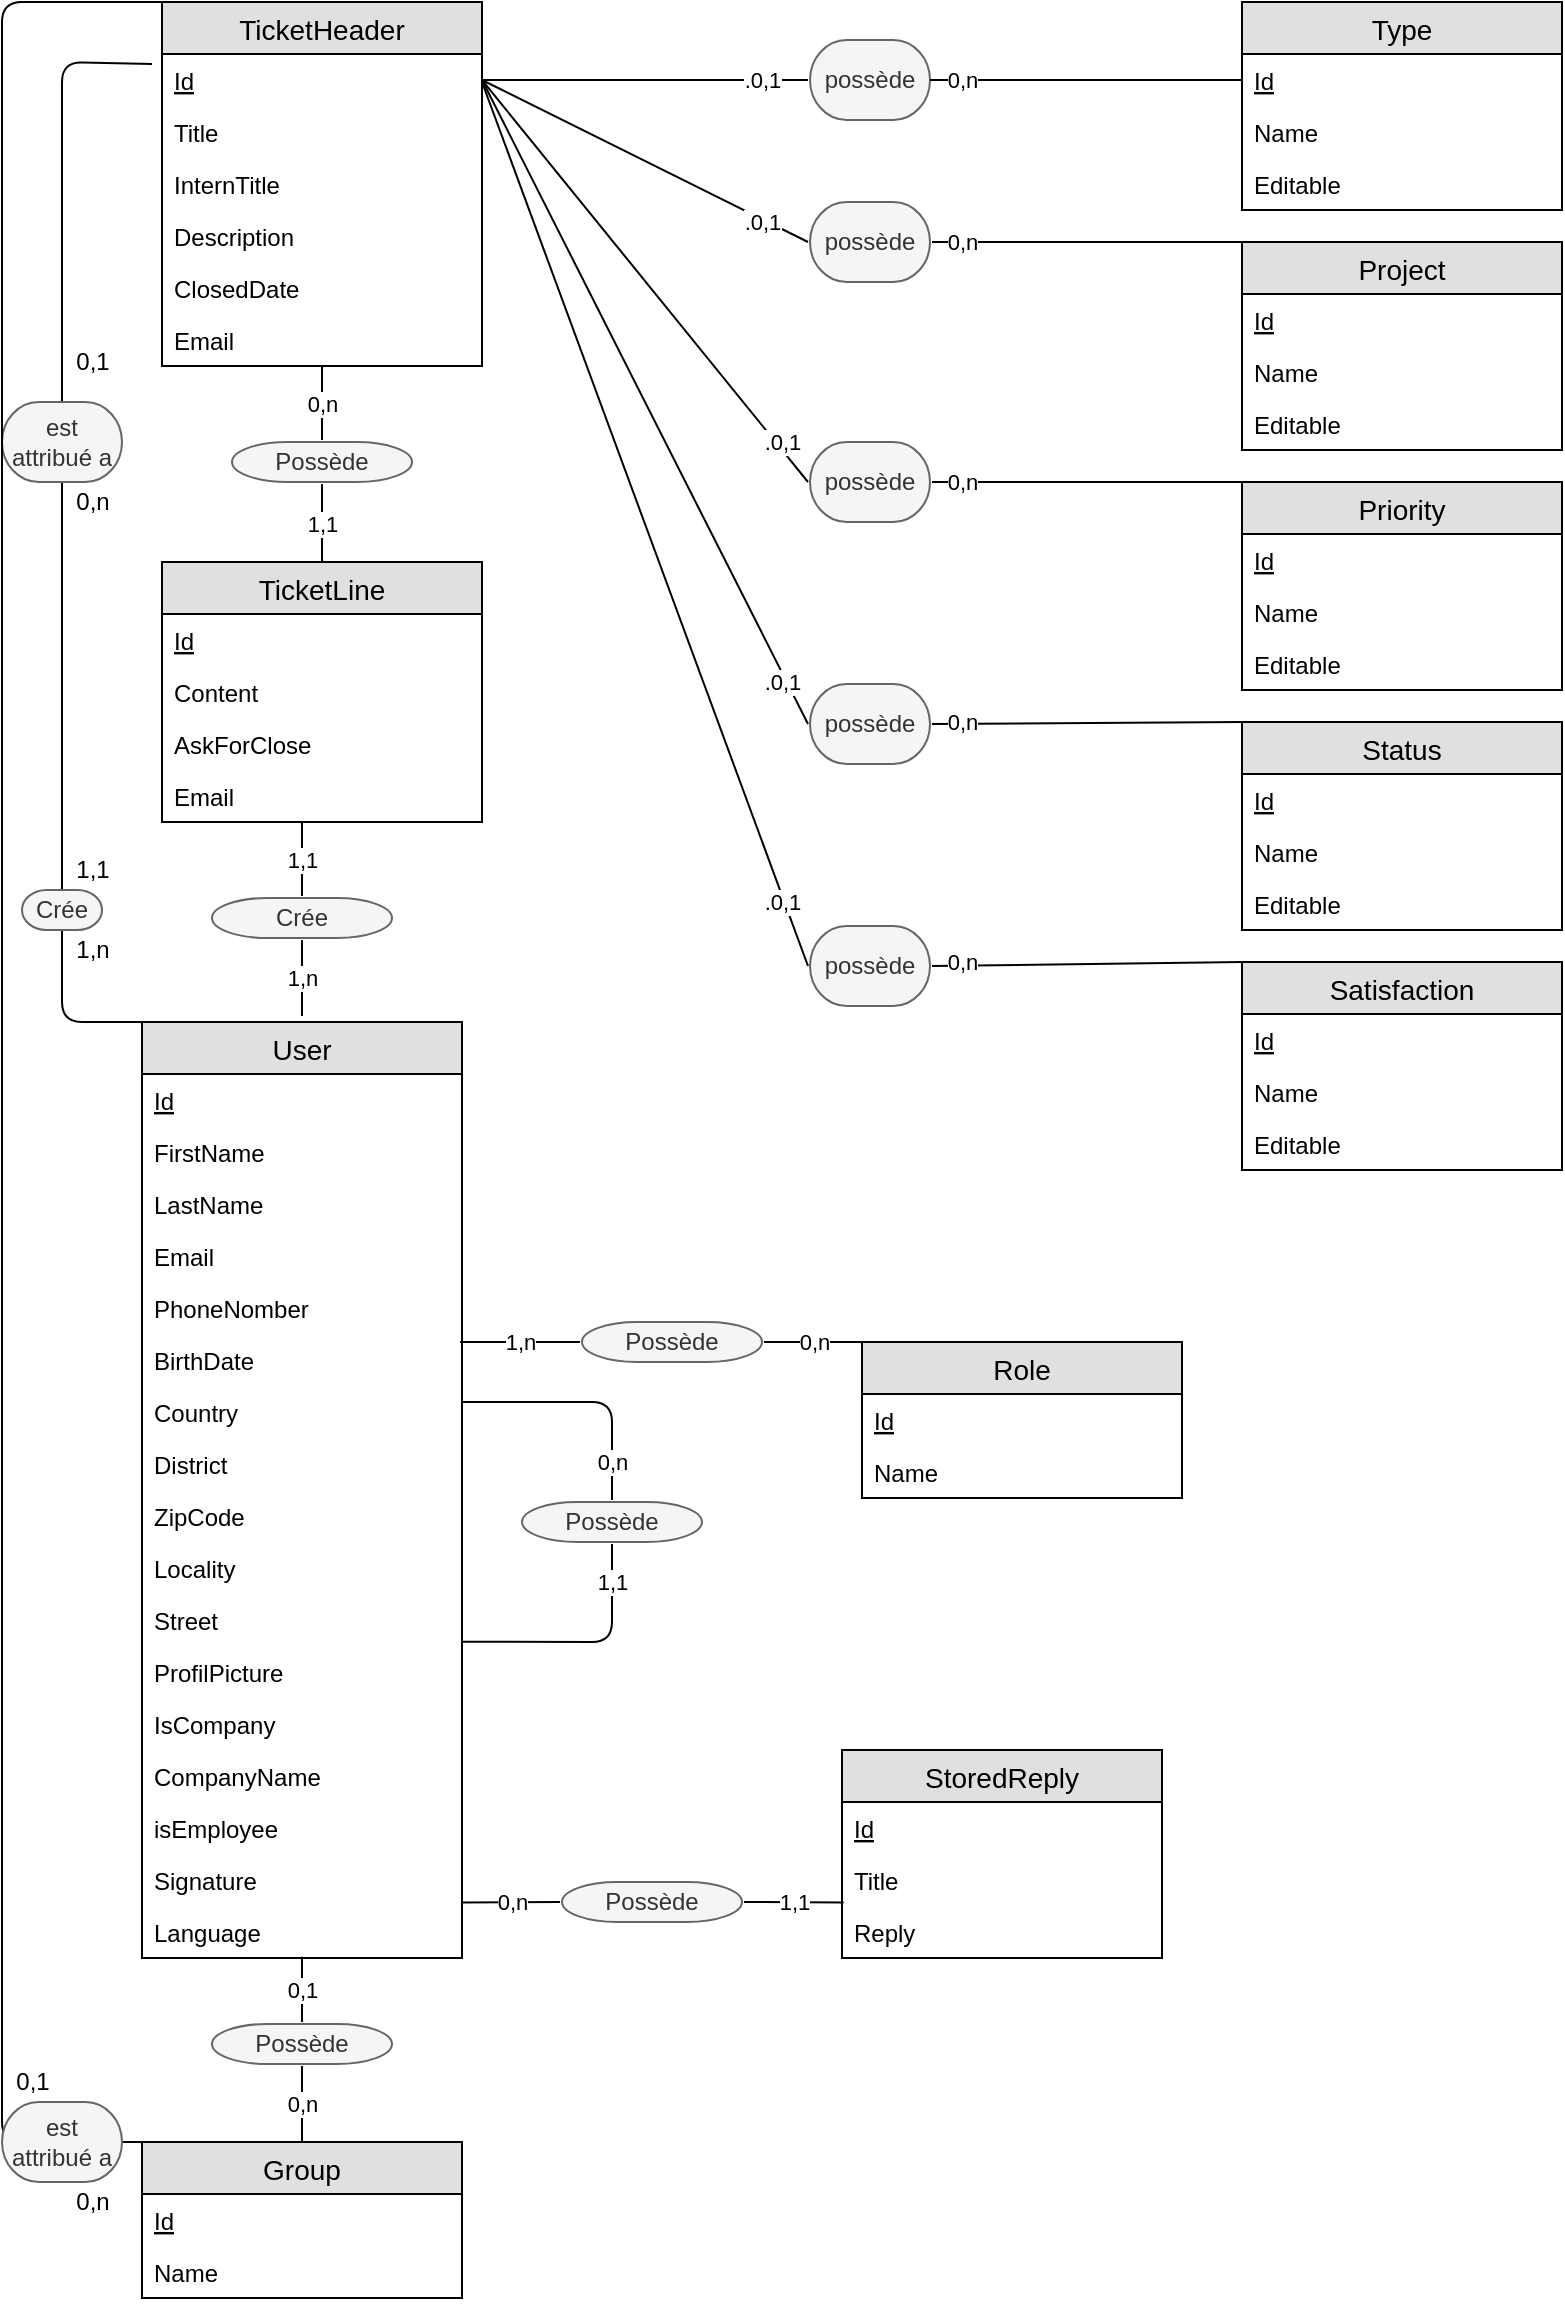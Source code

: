<mxfile version="12.8.1"><diagram id="8naeclaNu2q1nuFc6_Kx" name="Page-1"><mxGraphModel dx="1560" dy="1406" grid="1" gridSize="10" guides="1" tooltips="1" connect="1" arrows="1" fold="1" page="1" pageScale="1" pageWidth="827" pageHeight="1169" math="0" shadow="0"><root><mxCell id="0"/><mxCell id="1" parent="0"/><mxCell id="3Rf507GOH_H3I_IU7NwR-226" value="TicketHeader" style="swimlane;fontStyle=0;childLayout=stackLayout;horizontal=1;startSize=26;fillColor=#e0e0e0;horizontalStack=0;resizeParent=1;resizeParentMax=0;resizeLast=0;collapsible=1;marginBottom=0;swimlaneFillColor=#ffffff;align=center;fontSize=14;" vertex="1" parent="1"><mxGeometry x="120" y="10" width="160" height="182" as="geometry"/></mxCell><mxCell id="3Rf507GOH_H3I_IU7NwR-227" value="Id" style="text;strokeColor=none;fillColor=none;spacingLeft=4;spacingRight=4;overflow=hidden;rotatable=0;points=[[0,0.5],[1,0.5]];portConstraint=eastwest;fontSize=12;fontStyle=4" vertex="1" parent="3Rf507GOH_H3I_IU7NwR-226"><mxGeometry y="26" width="160" height="26" as="geometry"/></mxCell><mxCell id="3Rf507GOH_H3I_IU7NwR-228" value="Title" style="text;strokeColor=none;fillColor=none;spacingLeft=4;spacingRight=4;overflow=hidden;rotatable=0;points=[[0,0.5],[1,0.5]];portConstraint=eastwest;fontSize=12;" vertex="1" parent="3Rf507GOH_H3I_IU7NwR-226"><mxGeometry y="52" width="160" height="26" as="geometry"/></mxCell><mxCell id="3Rf507GOH_H3I_IU7NwR-229" value="InternTitle" style="text;strokeColor=none;fillColor=none;spacingLeft=4;spacingRight=4;overflow=hidden;rotatable=0;points=[[0,0.5],[1,0.5]];portConstraint=eastwest;fontSize=12;" vertex="1" parent="3Rf507GOH_H3I_IU7NwR-226"><mxGeometry y="78" width="160" height="26" as="geometry"/></mxCell><mxCell id="3Rf507GOH_H3I_IU7NwR-230" value="Description" style="text;strokeColor=none;fillColor=none;spacingLeft=4;spacingRight=4;overflow=hidden;rotatable=0;points=[[0,0.5],[1,0.5]];portConstraint=eastwest;fontSize=12;" vertex="1" parent="3Rf507GOH_H3I_IU7NwR-226"><mxGeometry y="104" width="160" height="26" as="geometry"/></mxCell><mxCell id="3Rf507GOH_H3I_IU7NwR-231" value="ClosedDate" style="text;strokeColor=none;fillColor=none;spacingLeft=4;spacingRight=4;overflow=hidden;rotatable=0;points=[[0,0.5],[1,0.5]];portConstraint=eastwest;fontSize=12;" vertex="1" parent="3Rf507GOH_H3I_IU7NwR-226"><mxGeometry y="130" width="160" height="26" as="geometry"/></mxCell><mxCell id="3Rf507GOH_H3I_IU7NwR-232" value="Email" style="text;strokeColor=none;fillColor=none;spacingLeft=4;spacingRight=4;overflow=hidden;rotatable=0;points=[[0,0.5],[1,0.5]];portConstraint=eastwest;fontSize=12;" vertex="1" parent="3Rf507GOH_H3I_IU7NwR-226"><mxGeometry y="156" width="160" height="26" as="geometry"/></mxCell><mxCell id="3Rf507GOH_H3I_IU7NwR-233" value="TicketLine" style="swimlane;fontStyle=0;childLayout=stackLayout;horizontal=1;startSize=26;fillColor=#e0e0e0;horizontalStack=0;resizeParent=1;resizeParentMax=0;resizeLast=0;collapsible=1;marginBottom=0;swimlaneFillColor=#ffffff;align=center;fontSize=14;" vertex="1" parent="1"><mxGeometry x="120" y="290" width="160" height="130" as="geometry"/></mxCell><mxCell id="3Rf507GOH_H3I_IU7NwR-234" value="Id" style="text;strokeColor=none;fillColor=none;spacingLeft=4;spacingRight=4;overflow=hidden;rotatable=0;points=[[0,0.5],[1,0.5]];portConstraint=eastwest;fontSize=12;fontStyle=4" vertex="1" parent="3Rf507GOH_H3I_IU7NwR-233"><mxGeometry y="26" width="160" height="26" as="geometry"/></mxCell><mxCell id="3Rf507GOH_H3I_IU7NwR-235" value="Content" style="text;strokeColor=none;fillColor=none;spacingLeft=4;spacingRight=4;overflow=hidden;rotatable=0;points=[[0,0.5],[1,0.5]];portConstraint=eastwest;fontSize=12;" vertex="1" parent="3Rf507GOH_H3I_IU7NwR-233"><mxGeometry y="52" width="160" height="26" as="geometry"/></mxCell><mxCell id="3Rf507GOH_H3I_IU7NwR-236" value="AskForClose" style="text;strokeColor=none;fillColor=none;spacingLeft=4;spacingRight=4;overflow=hidden;rotatable=0;points=[[0,0.5],[1,0.5]];portConstraint=eastwest;fontSize=12;" vertex="1" parent="3Rf507GOH_H3I_IU7NwR-233"><mxGeometry y="78" width="160" height="26" as="geometry"/></mxCell><mxCell id="3Rf507GOH_H3I_IU7NwR-237" value="Email" style="text;strokeColor=none;fillColor=none;spacingLeft=4;spacingRight=4;overflow=hidden;rotatable=0;points=[[0,0.5],[1,0.5]];portConstraint=eastwest;fontSize=12;" vertex="1" parent="3Rf507GOH_H3I_IU7NwR-233"><mxGeometry y="104" width="160" height="26" as="geometry"/></mxCell><mxCell id="3Rf507GOH_H3I_IU7NwR-238" value="Type" style="swimlane;fontStyle=0;childLayout=stackLayout;horizontal=1;startSize=26;fillColor=#e0e0e0;horizontalStack=0;resizeParent=1;resizeParentMax=0;resizeLast=0;collapsible=1;marginBottom=0;swimlaneFillColor=#ffffff;align=center;fontSize=14;" vertex="1" parent="1"><mxGeometry x="660" y="10" width="160" height="104" as="geometry"/></mxCell><mxCell id="3Rf507GOH_H3I_IU7NwR-239" value="Id" style="text;strokeColor=none;fillColor=none;spacingLeft=4;spacingRight=4;overflow=hidden;rotatable=0;points=[[0,0.5],[1,0.5]];portConstraint=eastwest;fontSize=12;fontStyle=4" vertex="1" parent="3Rf507GOH_H3I_IU7NwR-238"><mxGeometry y="26" width="160" height="26" as="geometry"/></mxCell><mxCell id="3Rf507GOH_H3I_IU7NwR-240" value="Name" style="text;strokeColor=none;fillColor=none;spacingLeft=4;spacingRight=4;overflow=hidden;rotatable=0;points=[[0,0.5],[1,0.5]];portConstraint=eastwest;fontSize=12;" vertex="1" parent="3Rf507GOH_H3I_IU7NwR-238"><mxGeometry y="52" width="160" height="26" as="geometry"/></mxCell><mxCell id="3Rf507GOH_H3I_IU7NwR-241" value="Editable" style="text;strokeColor=none;fillColor=none;spacingLeft=4;spacingRight=4;overflow=hidden;rotatable=0;points=[[0,0.5],[1,0.5]];portConstraint=eastwest;fontSize=12;" vertex="1" parent="3Rf507GOH_H3I_IU7NwR-238"><mxGeometry y="78" width="160" height="26" as="geometry"/></mxCell><mxCell id="3Rf507GOH_H3I_IU7NwR-242" value="Project" style="swimlane;fontStyle=0;childLayout=stackLayout;horizontal=1;startSize=26;fillColor=#e0e0e0;horizontalStack=0;resizeParent=1;resizeParentMax=0;resizeLast=0;collapsible=1;marginBottom=0;swimlaneFillColor=#ffffff;align=center;fontSize=14;" vertex="1" parent="1"><mxGeometry x="660" y="130" width="160" height="104" as="geometry"/></mxCell><mxCell id="3Rf507GOH_H3I_IU7NwR-243" value="Id" style="text;strokeColor=none;fillColor=none;spacingLeft=4;spacingRight=4;overflow=hidden;rotatable=0;points=[[0,0.5],[1,0.5]];portConstraint=eastwest;fontSize=12;fontStyle=4" vertex="1" parent="3Rf507GOH_H3I_IU7NwR-242"><mxGeometry y="26" width="160" height="26" as="geometry"/></mxCell><mxCell id="3Rf507GOH_H3I_IU7NwR-244" value="Name" style="text;strokeColor=none;fillColor=none;spacingLeft=4;spacingRight=4;overflow=hidden;rotatable=0;points=[[0,0.5],[1,0.5]];portConstraint=eastwest;fontSize=12;" vertex="1" parent="3Rf507GOH_H3I_IU7NwR-242"><mxGeometry y="52" width="160" height="26" as="geometry"/></mxCell><mxCell id="3Rf507GOH_H3I_IU7NwR-245" value="Editable" style="text;strokeColor=none;fillColor=none;spacingLeft=4;spacingRight=4;overflow=hidden;rotatable=0;points=[[0,0.5],[1,0.5]];portConstraint=eastwest;fontSize=12;" vertex="1" parent="3Rf507GOH_H3I_IU7NwR-242"><mxGeometry y="78" width="160" height="26" as="geometry"/></mxCell><mxCell id="3Rf507GOH_H3I_IU7NwR-246" value="Priority" style="swimlane;fontStyle=0;childLayout=stackLayout;horizontal=1;startSize=26;fillColor=#e0e0e0;horizontalStack=0;resizeParent=1;resizeParentMax=0;resizeLast=0;collapsible=1;marginBottom=0;swimlaneFillColor=#ffffff;align=center;fontSize=14;" vertex="1" parent="1"><mxGeometry x="660" y="250" width="160" height="104" as="geometry"/></mxCell><mxCell id="3Rf507GOH_H3I_IU7NwR-247" value="Id" style="text;strokeColor=none;fillColor=none;spacingLeft=4;spacingRight=4;overflow=hidden;rotatable=0;points=[[0,0.5],[1,0.5]];portConstraint=eastwest;fontSize=12;fontStyle=4" vertex="1" parent="3Rf507GOH_H3I_IU7NwR-246"><mxGeometry y="26" width="160" height="26" as="geometry"/></mxCell><mxCell id="3Rf507GOH_H3I_IU7NwR-248" value="Name" style="text;strokeColor=none;fillColor=none;spacingLeft=4;spacingRight=4;overflow=hidden;rotatable=0;points=[[0,0.5],[1,0.5]];portConstraint=eastwest;fontSize=12;" vertex="1" parent="3Rf507GOH_H3I_IU7NwR-246"><mxGeometry y="52" width="160" height="26" as="geometry"/></mxCell><mxCell id="3Rf507GOH_H3I_IU7NwR-249" value="Editable" style="text;strokeColor=none;fillColor=none;spacingLeft=4;spacingRight=4;overflow=hidden;rotatable=0;points=[[0,0.5],[1,0.5]];portConstraint=eastwest;fontSize=12;" vertex="1" parent="3Rf507GOH_H3I_IU7NwR-246"><mxGeometry y="78" width="160" height="26" as="geometry"/></mxCell><mxCell id="3Rf507GOH_H3I_IU7NwR-250" value="Status" style="swimlane;fontStyle=0;childLayout=stackLayout;horizontal=1;startSize=26;fillColor=#e0e0e0;horizontalStack=0;resizeParent=1;resizeParentMax=0;resizeLast=0;collapsible=1;marginBottom=0;swimlaneFillColor=#ffffff;align=center;fontSize=14;" vertex="1" parent="1"><mxGeometry x="660" y="370" width="160" height="104" as="geometry"/></mxCell><mxCell id="3Rf507GOH_H3I_IU7NwR-251" value="Id" style="text;strokeColor=none;fillColor=none;spacingLeft=4;spacingRight=4;overflow=hidden;rotatable=0;points=[[0,0.5],[1,0.5]];portConstraint=eastwest;fontSize=12;fontStyle=4" vertex="1" parent="3Rf507GOH_H3I_IU7NwR-250"><mxGeometry y="26" width="160" height="26" as="geometry"/></mxCell><mxCell id="3Rf507GOH_H3I_IU7NwR-252" value="Name" style="text;strokeColor=none;fillColor=none;spacingLeft=4;spacingRight=4;overflow=hidden;rotatable=0;points=[[0,0.5],[1,0.5]];portConstraint=eastwest;fontSize=12;" vertex="1" parent="3Rf507GOH_H3I_IU7NwR-250"><mxGeometry y="52" width="160" height="26" as="geometry"/></mxCell><mxCell id="3Rf507GOH_H3I_IU7NwR-253" value="Editable" style="text;strokeColor=none;fillColor=none;spacingLeft=4;spacingRight=4;overflow=hidden;rotatable=0;points=[[0,0.5],[1,0.5]];portConstraint=eastwest;fontSize=12;" vertex="1" parent="3Rf507GOH_H3I_IU7NwR-250"><mxGeometry y="78" width="160" height="26" as="geometry"/></mxCell><mxCell id="3Rf507GOH_H3I_IU7NwR-254" value="Satisfaction" style="swimlane;fontStyle=0;childLayout=stackLayout;horizontal=1;startSize=26;fillColor=#e0e0e0;horizontalStack=0;resizeParent=1;resizeParentMax=0;resizeLast=0;collapsible=1;marginBottom=0;swimlaneFillColor=#ffffff;align=center;fontSize=14;" vertex="1" parent="1"><mxGeometry x="660" y="490" width="160" height="104" as="geometry"/></mxCell><mxCell id="3Rf507GOH_H3I_IU7NwR-255" value="Id" style="text;strokeColor=none;fillColor=none;spacingLeft=4;spacingRight=4;overflow=hidden;rotatable=0;points=[[0,0.5],[1,0.5]];portConstraint=eastwest;fontSize=12;fontStyle=4" vertex="1" parent="3Rf507GOH_H3I_IU7NwR-254"><mxGeometry y="26" width="160" height="26" as="geometry"/></mxCell><mxCell id="3Rf507GOH_H3I_IU7NwR-256" value="Name" style="text;strokeColor=none;fillColor=none;spacingLeft=4;spacingRight=4;overflow=hidden;rotatable=0;points=[[0,0.5],[1,0.5]];portConstraint=eastwest;fontSize=12;" vertex="1" parent="3Rf507GOH_H3I_IU7NwR-254"><mxGeometry y="52" width="160" height="26" as="geometry"/></mxCell><mxCell id="3Rf507GOH_H3I_IU7NwR-257" value="Editable" style="text;strokeColor=none;fillColor=none;spacingLeft=4;spacingRight=4;overflow=hidden;rotatable=0;points=[[0,0.5],[1,0.5]];portConstraint=eastwest;fontSize=12;" vertex="1" parent="3Rf507GOH_H3I_IU7NwR-254"><mxGeometry y="78" width="160" height="26" as="geometry"/></mxCell><mxCell id="3Rf507GOH_H3I_IU7NwR-258" value="User" style="swimlane;fontStyle=0;childLayout=stackLayout;horizontal=1;startSize=26;fillColor=#e0e0e0;horizontalStack=0;resizeParent=1;resizeParentMax=0;resizeLast=0;collapsible=1;marginBottom=0;swimlaneFillColor=#ffffff;align=center;fontSize=14;" vertex="1" parent="1"><mxGeometry x="110" y="520" width="160" height="468" as="geometry"/></mxCell><mxCell id="3Rf507GOH_H3I_IU7NwR-259" value="Id" style="text;strokeColor=none;fillColor=none;spacingLeft=4;spacingRight=4;overflow=hidden;rotatable=0;points=[[0,0.5],[1,0.5]];portConstraint=eastwest;fontSize=12;fontStyle=4" vertex="1" parent="3Rf507GOH_H3I_IU7NwR-258"><mxGeometry y="26" width="160" height="26" as="geometry"/></mxCell><mxCell id="3Rf507GOH_H3I_IU7NwR-260" value="FirstName" style="text;strokeColor=none;fillColor=none;spacingLeft=4;spacingRight=4;overflow=hidden;rotatable=0;points=[[0,0.5],[1,0.5]];portConstraint=eastwest;fontSize=12;" vertex="1" parent="3Rf507GOH_H3I_IU7NwR-258"><mxGeometry y="52" width="160" height="26" as="geometry"/></mxCell><mxCell id="3Rf507GOH_H3I_IU7NwR-261" value="LastName" style="text;strokeColor=none;fillColor=none;spacingLeft=4;spacingRight=4;overflow=hidden;rotatable=0;points=[[0,0.5],[1,0.5]];portConstraint=eastwest;fontSize=12;" vertex="1" parent="3Rf507GOH_H3I_IU7NwR-258"><mxGeometry y="78" width="160" height="26" as="geometry"/></mxCell><mxCell id="3Rf507GOH_H3I_IU7NwR-262" value="Email" style="text;strokeColor=none;fillColor=none;spacingLeft=4;spacingRight=4;overflow=hidden;rotatable=0;points=[[0,0.5],[1,0.5]];portConstraint=eastwest;fontSize=12;" vertex="1" parent="3Rf507GOH_H3I_IU7NwR-258"><mxGeometry y="104" width="160" height="26" as="geometry"/></mxCell><mxCell id="3Rf507GOH_H3I_IU7NwR-263" value="PhoneNomber" style="text;strokeColor=none;fillColor=none;spacingLeft=4;spacingRight=4;overflow=hidden;rotatable=0;points=[[0,0.5],[1,0.5]];portConstraint=eastwest;fontSize=12;" vertex="1" parent="3Rf507GOH_H3I_IU7NwR-258"><mxGeometry y="130" width="160" height="26" as="geometry"/></mxCell><mxCell id="3Rf507GOH_H3I_IU7NwR-264" value="BirthDate" style="text;strokeColor=none;fillColor=none;spacingLeft=4;spacingRight=4;overflow=hidden;rotatable=0;points=[[0,0.5],[1,0.5]];portConstraint=eastwest;fontSize=12;" vertex="1" parent="3Rf507GOH_H3I_IU7NwR-258"><mxGeometry y="156" width="160" height="26" as="geometry"/></mxCell><mxCell id="3Rf507GOH_H3I_IU7NwR-265" value="Country" style="text;strokeColor=none;fillColor=none;spacingLeft=4;spacingRight=4;overflow=hidden;rotatable=0;points=[[0,0.5],[1,0.5]];portConstraint=eastwest;fontSize=12;" vertex="1" parent="3Rf507GOH_H3I_IU7NwR-258"><mxGeometry y="182" width="160" height="26" as="geometry"/></mxCell><mxCell id="3Rf507GOH_H3I_IU7NwR-266" value="District" style="text;strokeColor=none;fillColor=none;spacingLeft=4;spacingRight=4;overflow=hidden;rotatable=0;points=[[0,0.5],[1,0.5]];portConstraint=eastwest;fontSize=12;" vertex="1" parent="3Rf507GOH_H3I_IU7NwR-258"><mxGeometry y="208" width="160" height="26" as="geometry"/></mxCell><mxCell id="3Rf507GOH_H3I_IU7NwR-267" value="ZipCode" style="text;strokeColor=none;fillColor=none;spacingLeft=4;spacingRight=4;overflow=hidden;rotatable=0;points=[[0,0.5],[1,0.5]];portConstraint=eastwest;fontSize=12;" vertex="1" parent="3Rf507GOH_H3I_IU7NwR-258"><mxGeometry y="234" width="160" height="26" as="geometry"/></mxCell><mxCell id="3Rf507GOH_H3I_IU7NwR-268" value="Locality" style="text;strokeColor=none;fillColor=none;spacingLeft=4;spacingRight=4;overflow=hidden;rotatable=0;points=[[0,0.5],[1,0.5]];portConstraint=eastwest;fontSize=12;" vertex="1" parent="3Rf507GOH_H3I_IU7NwR-258"><mxGeometry y="260" width="160" height="26" as="geometry"/></mxCell><mxCell id="3Rf507GOH_H3I_IU7NwR-269" value="Street" style="text;strokeColor=none;fillColor=none;spacingLeft=4;spacingRight=4;overflow=hidden;rotatable=0;points=[[0,0.5],[1,0.5]];portConstraint=eastwest;fontSize=12;" vertex="1" parent="3Rf507GOH_H3I_IU7NwR-258"><mxGeometry y="286" width="160" height="26" as="geometry"/></mxCell><mxCell id="3Rf507GOH_H3I_IU7NwR-270" value="ProfilPicture" style="text;strokeColor=none;fillColor=none;spacingLeft=4;spacingRight=4;overflow=hidden;rotatable=0;points=[[0,0.5],[1,0.5]];portConstraint=eastwest;fontSize=12;" vertex="1" parent="3Rf507GOH_H3I_IU7NwR-258"><mxGeometry y="312" width="160" height="26" as="geometry"/></mxCell><mxCell id="3Rf507GOH_H3I_IU7NwR-271" value="IsCompany" style="text;strokeColor=none;fillColor=none;spacingLeft=4;spacingRight=4;overflow=hidden;rotatable=0;points=[[0,0.5],[1,0.5]];portConstraint=eastwest;fontSize=12;" vertex="1" parent="3Rf507GOH_H3I_IU7NwR-258"><mxGeometry y="338" width="160" height="26" as="geometry"/></mxCell><mxCell id="3Rf507GOH_H3I_IU7NwR-272" value="CompanyName" style="text;strokeColor=none;fillColor=none;spacingLeft=4;spacingRight=4;overflow=hidden;rotatable=0;points=[[0,0.5],[1,0.5]];portConstraint=eastwest;fontSize=12;" vertex="1" parent="3Rf507GOH_H3I_IU7NwR-258"><mxGeometry y="364" width="160" height="26" as="geometry"/></mxCell><mxCell id="3Rf507GOH_H3I_IU7NwR-273" value="isEmployee" style="text;strokeColor=none;fillColor=none;spacingLeft=4;spacingRight=4;overflow=hidden;rotatable=0;points=[[0,0.5],[1,0.5]];portConstraint=eastwest;fontSize=12;" vertex="1" parent="3Rf507GOH_H3I_IU7NwR-258"><mxGeometry y="390" width="160" height="26" as="geometry"/></mxCell><mxCell id="3Rf507GOH_H3I_IU7NwR-274" value="Signature" style="text;strokeColor=none;fillColor=none;spacingLeft=4;spacingRight=4;overflow=hidden;rotatable=0;points=[[0,0.5],[1,0.5]];portConstraint=eastwest;fontSize=12;" vertex="1" parent="3Rf507GOH_H3I_IU7NwR-258"><mxGeometry y="416" width="160" height="26" as="geometry"/></mxCell><mxCell id="3Rf507GOH_H3I_IU7NwR-275" value="Language" style="text;strokeColor=none;fillColor=none;spacingLeft=4;spacingRight=4;overflow=hidden;rotatable=0;points=[[0,0.5],[1,0.5]];portConstraint=eastwest;fontSize=12;" vertex="1" parent="3Rf507GOH_H3I_IU7NwR-258"><mxGeometry y="442" width="160" height="26" as="geometry"/></mxCell><mxCell id="3Rf507GOH_H3I_IU7NwR-276" value="StoredReply" style="swimlane;fontStyle=0;childLayout=stackLayout;horizontal=1;startSize=26;fillColor=#e0e0e0;horizontalStack=0;resizeParent=1;resizeParentMax=0;resizeLast=0;collapsible=1;marginBottom=0;swimlaneFillColor=#ffffff;align=center;fontSize=14;" vertex="1" parent="1"><mxGeometry x="460" y="884" width="160" height="104" as="geometry"/></mxCell><mxCell id="3Rf507GOH_H3I_IU7NwR-277" value="Id" style="text;strokeColor=none;fillColor=none;spacingLeft=4;spacingRight=4;overflow=hidden;rotatable=0;points=[[0,0.5],[1,0.5]];portConstraint=eastwest;fontSize=12;fontStyle=4" vertex="1" parent="3Rf507GOH_H3I_IU7NwR-276"><mxGeometry y="26" width="160" height="26" as="geometry"/></mxCell><mxCell id="3Rf507GOH_H3I_IU7NwR-278" value="Title" style="text;strokeColor=none;fillColor=none;spacingLeft=4;spacingRight=4;overflow=hidden;rotatable=0;points=[[0,0.5],[1,0.5]];portConstraint=eastwest;fontSize=12;" vertex="1" parent="3Rf507GOH_H3I_IU7NwR-276"><mxGeometry y="52" width="160" height="26" as="geometry"/></mxCell><mxCell id="3Rf507GOH_H3I_IU7NwR-279" value="Reply" style="text;strokeColor=none;fillColor=none;spacingLeft=4;spacingRight=4;overflow=hidden;rotatable=0;points=[[0,0.5],[1,0.5]];portConstraint=eastwest;fontSize=12;" vertex="1" parent="3Rf507GOH_H3I_IU7NwR-276"><mxGeometry y="78" width="160" height="26" as="geometry"/></mxCell><mxCell id="3Rf507GOH_H3I_IU7NwR-280" value="Group" style="swimlane;fontStyle=0;childLayout=stackLayout;horizontal=1;startSize=26;fillColor=#e0e0e0;horizontalStack=0;resizeParent=1;resizeParentMax=0;resizeLast=0;collapsible=1;marginBottom=0;swimlaneFillColor=#ffffff;align=center;fontSize=14;" vertex="1" parent="1"><mxGeometry x="110" y="1080" width="160" height="78" as="geometry"/></mxCell><mxCell id="3Rf507GOH_H3I_IU7NwR-281" value="Id" style="text;strokeColor=none;fillColor=none;spacingLeft=4;spacingRight=4;overflow=hidden;rotatable=0;points=[[0,0.5],[1,0.5]];portConstraint=eastwest;fontSize=12;fontStyle=4" vertex="1" parent="3Rf507GOH_H3I_IU7NwR-280"><mxGeometry y="26" width="160" height="26" as="geometry"/></mxCell><mxCell id="3Rf507GOH_H3I_IU7NwR-282" value="Name" style="text;strokeColor=none;fillColor=none;spacingLeft=4;spacingRight=4;overflow=hidden;rotatable=0;points=[[0,0.5],[1,0.5]];portConstraint=eastwest;fontSize=12;" vertex="1" parent="3Rf507GOH_H3I_IU7NwR-280"><mxGeometry y="52" width="160" height="26" as="geometry"/></mxCell><mxCell id="3Rf507GOH_H3I_IU7NwR-283" value="Possède" style="strokeWidth=1;html=1;shape=mxgraph.flowchart.terminator;whiteSpace=wrap;fillColor=#f5f5f5;strokeColor=#666666;fontColor=#333333;gradientColor=none;perimeterSpacing=1;" vertex="1" parent="1"><mxGeometry x="155" y="230" width="90" height="20" as="geometry"/></mxCell><mxCell id="3Rf507GOH_H3I_IU7NwR-284" value="0,n" style="endArrow=none;html=1;entryX=0.5;entryY=0;entryDx=0;entryDy=0;entryPerimeter=0;" edge="1" parent="1" source="3Rf507GOH_H3I_IU7NwR-232" target="3Rf507GOH_H3I_IU7NwR-283"><mxGeometry width="50" height="50" relative="1" as="geometry"><mxPoint x="410" y="320" as="sourcePoint"/><mxPoint x="460" y="270" as="targetPoint"/></mxGeometry></mxCell><mxCell id="3Rf507GOH_H3I_IU7NwR-285" value="1,1" style="endArrow=none;html=1;exitX=0.5;exitY=1;exitDx=0;exitDy=0;exitPerimeter=0;" edge="1" parent="1" source="3Rf507GOH_H3I_IU7NwR-283" target="3Rf507GOH_H3I_IU7NwR-233"><mxGeometry width="50" height="50" relative="1" as="geometry"><mxPoint x="200" y="260" as="sourcePoint"/><mxPoint x="200" y="239" as="targetPoint"/></mxGeometry></mxCell><mxCell id="3Rf507GOH_H3I_IU7NwR-286" value="" style="endArrow=none;html=1;entryX=-0.031;entryY=0.192;entryDx=0;entryDy=0;exitX=0;exitY=0;exitDx=0;exitDy=0;entryPerimeter=0;" edge="1" parent="1" source="3Rf507GOH_H3I_IU7NwR-258" target="3Rf507GOH_H3I_IU7NwR-227"><mxGeometry width="50" height="50" relative="1" as="geometry"><mxPoint x="70" y="570" as="sourcePoint"/><mxPoint x="460" y="370" as="targetPoint"/><Array as="points"><mxPoint x="70" y="520"/><mxPoint x="70" y="40"/></Array></mxGeometry></mxCell><mxCell id="3Rf507GOH_H3I_IU7NwR-287" value="Crée" style="strokeWidth=1;html=1;shape=mxgraph.flowchart.terminator;whiteSpace=wrap;fillColor=#f5f5f5;strokeColor=#666666;fontColor=#333333;gradientColor=none;perimeterSpacing=1;" vertex="1" parent="1"><mxGeometry x="50" y="454" width="40" height="20" as="geometry"/></mxCell><mxCell id="3Rf507GOH_H3I_IU7NwR-288" value="1,n" style="text;html=1;align=center;verticalAlign=middle;resizable=0;points=[];autosize=1;" vertex="1" parent="1"><mxGeometry x="70" y="474" width="30" height="20" as="geometry"/></mxCell><mxCell id="3Rf507GOH_H3I_IU7NwR-289" value="1,1" style="text;html=1;align=center;verticalAlign=middle;resizable=0;points=[];autosize=1;" vertex="1" parent="1"><mxGeometry x="70" y="434" width="30" height="20" as="geometry"/></mxCell><mxCell id="3Rf507GOH_H3I_IU7NwR-290" value="est attribué a" style="strokeWidth=1;html=1;shape=mxgraph.flowchart.terminator;whiteSpace=wrap;fillColor=#f5f5f5;strokeColor=#666666;fontColor=#333333;gradientColor=none;perimeterSpacing=1;" vertex="1" parent="1"><mxGeometry x="40" y="210" width="60" height="40" as="geometry"/></mxCell><mxCell id="3Rf507GOH_H3I_IU7NwR-291" value="0,n" style="text;html=1;align=center;verticalAlign=middle;resizable=0;points=[];autosize=1;" vertex="1" parent="1"><mxGeometry x="70" y="250" width="30" height="20" as="geometry"/></mxCell><mxCell id="3Rf507GOH_H3I_IU7NwR-292" value="0,1" style="text;html=1;align=center;verticalAlign=middle;resizable=0;points=[];autosize=1;" vertex="1" parent="1"><mxGeometry x="70" y="180" width="30" height="20" as="geometry"/></mxCell><mxCell id="3Rf507GOH_H3I_IU7NwR-293" value="Crée" style="strokeWidth=1;html=1;shape=mxgraph.flowchart.terminator;whiteSpace=wrap;fillColor=#f5f5f5;strokeColor=#666666;fontColor=#333333;gradientColor=none;perimeterSpacing=1;" vertex="1" parent="1"><mxGeometry x="145" y="458" width="90" height="20" as="geometry"/></mxCell><mxCell id="3Rf507GOH_H3I_IU7NwR-294" value="1,1" style="endArrow=none;html=1;entryX=0.5;entryY=0;entryDx=0;entryDy=0;entryPerimeter=0;" edge="1" parent="1" target="3Rf507GOH_H3I_IU7NwR-293"><mxGeometry width="50" height="50" relative="1" as="geometry"><mxPoint x="190" y="420" as="sourcePoint"/><mxPoint x="450" y="498" as="targetPoint"/></mxGeometry></mxCell><mxCell id="3Rf507GOH_H3I_IU7NwR-295" value="1,n" style="endArrow=none;html=1;exitX=0.5;exitY=1;exitDx=0;exitDy=0;exitPerimeter=0;" edge="1" parent="1" source="3Rf507GOH_H3I_IU7NwR-293"><mxGeometry width="50" height="50" relative="1" as="geometry"><mxPoint x="189.5" y="478" as="sourcePoint"/><mxPoint x="190" y="517" as="targetPoint"/></mxGeometry></mxCell><mxCell id="3Rf507GOH_H3I_IU7NwR-296" value="Possède" style="strokeWidth=1;html=1;shape=mxgraph.flowchart.terminator;whiteSpace=wrap;fillColor=#f5f5f5;strokeColor=#666666;fontColor=#333333;gradientColor=none;perimeterSpacing=1;" vertex="1" parent="1"><mxGeometry x="145" y="1021" width="90" height="20" as="geometry"/></mxCell><mxCell id="3Rf507GOH_H3I_IU7NwR-297" value="0,1" style="endArrow=none;html=1;entryX=0.5;entryY=0;entryDx=0;entryDy=0;entryPerimeter=0;exitX=0.5;exitY=0.977;exitDx=0;exitDy=0;exitPerimeter=0;" edge="1" parent="1" source="3Rf507GOH_H3I_IU7NwR-275" target="3Rf507GOH_H3I_IU7NwR-296"><mxGeometry width="50" height="50" relative="1" as="geometry"><mxPoint x="185" y="990" as="sourcePoint"/><mxPoint x="445" y="1061" as="targetPoint"/></mxGeometry></mxCell><mxCell id="3Rf507GOH_H3I_IU7NwR-298" value="0,n" style="endArrow=none;html=1;exitX=0.5;exitY=1;exitDx=0;exitDy=0;exitPerimeter=0;entryX=0.5;entryY=0;entryDx=0;entryDy=0;" edge="1" parent="1" source="3Rf507GOH_H3I_IU7NwR-296" target="3Rf507GOH_H3I_IU7NwR-280"><mxGeometry width="50" height="50" relative="1" as="geometry"><mxPoint x="184.5" y="1041" as="sourcePoint"/><mxPoint x="185" y="1090" as="targetPoint"/></mxGeometry></mxCell><mxCell id="3Rf507GOH_H3I_IU7NwR-299" value="Possède" style="strokeWidth=1;html=1;shape=mxgraph.flowchart.terminator;whiteSpace=wrap;fillColor=#f5f5f5;strokeColor=#666666;fontColor=#333333;gradientColor=none;perimeterSpacing=1;" vertex="1" parent="1"><mxGeometry x="320" y="950" width="90" height="20" as="geometry"/></mxCell><mxCell id="3Rf507GOH_H3I_IU7NwR-300" value="0,n" style="endArrow=none;html=1;exitX=1.001;exitY=-0.066;exitDx=0;exitDy=0;exitPerimeter=0;entryX=0;entryY=0.5;entryDx=0;entryDy=0;entryPerimeter=0;" edge="1" parent="1" source="3Rf507GOH_H3I_IU7NwR-275" target="3Rf507GOH_H3I_IU7NwR-299"><mxGeometry width="50" height="50" relative="1" as="geometry"><mxPoint x="490" y="690" as="sourcePoint"/><mxPoint x="540" y="640" as="targetPoint"/></mxGeometry></mxCell><mxCell id="3Rf507GOH_H3I_IU7NwR-301" value="1,1" style="endArrow=none;html=1;exitX=1;exitY=0.5;exitDx=0;exitDy=0;exitPerimeter=0;entryX=0.005;entryY=-0.069;entryDx=0;entryDy=0;entryPerimeter=0;" edge="1" parent="1" source="3Rf507GOH_H3I_IU7NwR-299" target="3Rf507GOH_H3I_IU7NwR-279"><mxGeometry width="50" height="50" relative="1" as="geometry"><mxPoint x="410" y="940" as="sourcePoint"/><mxPoint x="450" y="980" as="targetPoint"/></mxGeometry></mxCell><mxCell id="3Rf507GOH_H3I_IU7NwR-302" value="possède" style="strokeWidth=1;html=1;shape=mxgraph.flowchart.terminator;whiteSpace=wrap;fillColor=#f5f5f5;strokeColor=#666666;fontColor=#333333;gradientColor=none;perimeterSpacing=1;" vertex="1" parent="1"><mxGeometry x="444" y="29" width="60" height="40" as="geometry"/></mxCell><mxCell id="3Rf507GOH_H3I_IU7NwR-303" value=".0,1" style="endArrow=none;html=1;entryX=0;entryY=0.5;entryDx=0;entryDy=0;entryPerimeter=0;exitX=1;exitY=0.5;exitDx=0;exitDy=0;" edge="1" parent="1" source="3Rf507GOH_H3I_IU7NwR-227" target="3Rf507GOH_H3I_IU7NwR-302"><mxGeometry x="0.718" width="50" height="50" relative="1" as="geometry"><mxPoint x="283" y="60" as="sourcePoint"/><mxPoint x="310" y="190" as="targetPoint"/><mxPoint as="offset"/></mxGeometry></mxCell><mxCell id="3Rf507GOH_H3I_IU7NwR-304" value="0,n" style="endArrow=none;html=1;entryX=0;entryY=0.5;entryDx=0;entryDy=0;" edge="1" parent="1" target="3Rf507GOH_H3I_IU7NwR-239"><mxGeometry x="-0.795" width="50" height="50" relative="1" as="geometry"><mxPoint x="504" y="49" as="sourcePoint"/><mxPoint x="667" y="48.5" as="targetPoint"/><mxPoint as="offset"/></mxGeometry></mxCell><mxCell id="3Rf507GOH_H3I_IU7NwR-305" value="possède" style="strokeWidth=1;html=1;shape=mxgraph.flowchart.terminator;whiteSpace=wrap;fillColor=#f5f5f5;strokeColor=#666666;fontColor=#333333;gradientColor=none;perimeterSpacing=1;" vertex="1" parent="1"><mxGeometry x="444" y="110" width="60" height="40" as="geometry"/></mxCell><mxCell id="3Rf507GOH_H3I_IU7NwR-306" value=".0,1" style="endArrow=none;html=1;entryX=0;entryY=0.5;entryDx=0;entryDy=0;entryPerimeter=0;exitX=1;exitY=0.5;exitDx=0;exitDy=0;" edge="1" parent="1" source="3Rf507GOH_H3I_IU7NwR-227" target="3Rf507GOH_H3I_IU7NwR-305"><mxGeometry x="0.725" y="-1" width="50" height="50" relative="1" as="geometry"><mxPoint x="290" y="59" as="sourcePoint"/><mxPoint x="320" y="200" as="targetPoint"/><mxPoint as="offset"/></mxGeometry></mxCell><mxCell id="3Rf507GOH_H3I_IU7NwR-307" value="0,n" style="endArrow=none;html=1;entryX=0;entryY=0;entryDx=0;entryDy=0;exitX=1;exitY=0.5;exitDx=0;exitDy=0;exitPerimeter=0;" edge="1" parent="1" source="3Rf507GOH_H3I_IU7NwR-305" target="3Rf507GOH_H3I_IU7NwR-242"><mxGeometry x="-0.806" width="50" height="50" relative="1" as="geometry"><mxPoint x="514" y="59" as="sourcePoint"/><mxPoint x="670" y="59" as="targetPoint"/><mxPoint as="offset"/></mxGeometry></mxCell><mxCell id="3Rf507GOH_H3I_IU7NwR-308" value="possède" style="strokeWidth=1;html=1;shape=mxgraph.flowchart.terminator;whiteSpace=wrap;fillColor=#f5f5f5;strokeColor=#666666;fontColor=#333333;gradientColor=none;perimeterSpacing=1;" vertex="1" parent="1"><mxGeometry x="444" y="230" width="60" height="40" as="geometry"/></mxCell><mxCell id="3Rf507GOH_H3I_IU7NwR-309" value=".0,1" style="endArrow=none;html=1;entryX=0;entryY=0.5;entryDx=0;entryDy=0;entryPerimeter=0;exitX=1;exitY=0.5;exitDx=0;exitDy=0;" edge="1" parent="1" source="3Rf507GOH_H3I_IU7NwR-227" target="3Rf507GOH_H3I_IU7NwR-308"><mxGeometry x="0.817" y="3" width="50" height="50" relative="1" as="geometry"><mxPoint x="284" y="169" as="sourcePoint"/><mxPoint x="324" y="320" as="targetPoint"/><mxPoint as="offset"/></mxGeometry></mxCell><mxCell id="3Rf507GOH_H3I_IU7NwR-310" value="0,n" style="endArrow=none;html=1;exitX=1;exitY=0.5;exitDx=0;exitDy=0;exitPerimeter=0;entryX=0;entryY=0;entryDx=0;entryDy=0;" edge="1" parent="1" source="3Rf507GOH_H3I_IU7NwR-308" target="3Rf507GOH_H3I_IU7NwR-246"><mxGeometry x="-0.806" width="50" height="50" relative="1" as="geometry"><mxPoint x="518" y="179" as="sourcePoint"/><mxPoint x="630" y="280" as="targetPoint"/><mxPoint as="offset"/></mxGeometry></mxCell><mxCell id="3Rf507GOH_H3I_IU7NwR-311" value="possède" style="strokeWidth=1;html=1;shape=mxgraph.flowchart.terminator;whiteSpace=wrap;fillColor=#f5f5f5;strokeColor=#666666;fontColor=#333333;gradientColor=none;perimeterSpacing=1;" vertex="1" parent="1"><mxGeometry x="444" y="351" width="60" height="40" as="geometry"/></mxCell><mxCell id="3Rf507GOH_H3I_IU7NwR-312" value=".0,1" style="endArrow=none;html=1;entryX=0;entryY=0.5;entryDx=0;entryDy=0;entryPerimeter=0;exitX=1;exitY=0.5;exitDx=0;exitDy=0;" edge="1" parent="1" source="3Rf507GOH_H3I_IU7NwR-227" target="3Rf507GOH_H3I_IU7NwR-311"><mxGeometry x="0.864" y="-2" width="50" height="50" relative="1" as="geometry"><mxPoint x="280" y="170" as="sourcePoint"/><mxPoint x="324" y="441" as="targetPoint"/><mxPoint as="offset"/></mxGeometry></mxCell><mxCell id="3Rf507GOH_H3I_IU7NwR-313" value="0,n" style="endArrow=none;html=1;exitX=1;exitY=0.5;exitDx=0;exitDy=0;exitPerimeter=0;entryX=0;entryY=0;entryDx=0;entryDy=0;" edge="1" parent="1" source="3Rf507GOH_H3I_IU7NwR-311" target="3Rf507GOH_H3I_IU7NwR-250"><mxGeometry x="-0.806" y="1" width="50" height="50" relative="1" as="geometry"><mxPoint x="518" y="300" as="sourcePoint"/><mxPoint x="640" y="390" as="targetPoint"/><mxPoint as="offset"/></mxGeometry></mxCell><mxCell id="3Rf507GOH_H3I_IU7NwR-314" value="possède" style="strokeWidth=1;html=1;shape=mxgraph.flowchart.terminator;whiteSpace=wrap;fillColor=#f5f5f5;strokeColor=#666666;fontColor=#333333;gradientColor=none;perimeterSpacing=1;" vertex="1" parent="1"><mxGeometry x="444" y="472" width="60" height="40" as="geometry"/></mxCell><mxCell id="3Rf507GOH_H3I_IU7NwR-315" value=".0,1" style="endArrow=none;html=1;entryX=0;entryY=0.5;entryDx=0;entryDy=0;entryPerimeter=0;" edge="1" parent="1" target="3Rf507GOH_H3I_IU7NwR-314"><mxGeometry x="0.853" y="-1" width="50" height="50" relative="1" as="geometry"><mxPoint x="280" y="50" as="sourcePoint"/><mxPoint x="324" y="562" as="targetPoint"/><mxPoint as="offset"/></mxGeometry></mxCell><mxCell id="3Rf507GOH_H3I_IU7NwR-316" value="0,n" style="endArrow=none;html=1;exitX=1;exitY=0.5;exitDx=0;exitDy=0;exitPerimeter=0;entryX=0;entryY=0;entryDx=0;entryDy=0;" edge="1" parent="1" source="3Rf507GOH_H3I_IU7NwR-314" target="3Rf507GOH_H3I_IU7NwR-254"><mxGeometry x="-0.806" y="2" width="50" height="50" relative="1" as="geometry"><mxPoint x="518" y="421" as="sourcePoint"/><mxPoint x="640" y="491" as="targetPoint"/><mxPoint as="offset"/></mxGeometry></mxCell><mxCell id="3Rf507GOH_H3I_IU7NwR-317" value="" style="endArrow=none;html=1;entryX=0;entryY=0;entryDx=0;entryDy=0;exitX=0;exitY=0;exitDx=0;exitDy=0;" edge="1" parent="1" source="3Rf507GOH_H3I_IU7NwR-280" target="3Rf507GOH_H3I_IU7NwR-226"><mxGeometry width="50" height="50" relative="1" as="geometry"><mxPoint x="40" y="1083" as="sourcePoint"/><mxPoint x="260" y="270" as="targetPoint"/><Array as="points"><mxPoint x="40" y="1080"/><mxPoint x="40" y="10"/></Array></mxGeometry></mxCell><mxCell id="3Rf507GOH_H3I_IU7NwR-318" value="est attribué a" style="strokeWidth=1;html=1;shape=mxgraph.flowchart.terminator;whiteSpace=wrap;fillColor=#f5f5f5;strokeColor=#666666;fontColor=#333333;gradientColor=none;perimeterSpacing=1;" vertex="1" parent="1"><mxGeometry x="40" y="1060" width="60" height="40" as="geometry"/></mxCell><mxCell id="3Rf507GOH_H3I_IU7NwR-319" value="0,n" style="text;html=1;align=center;verticalAlign=middle;resizable=0;points=[];autosize=1;" vertex="1" parent="1"><mxGeometry x="70" y="1100" width="30" height="20" as="geometry"/></mxCell><mxCell id="3Rf507GOH_H3I_IU7NwR-320" value="0,1" style="text;html=1;align=center;verticalAlign=middle;resizable=0;points=[];autosize=1;" vertex="1" parent="1"><mxGeometry x="40" y="1040" width="30" height="20" as="geometry"/></mxCell><mxCell id="3Rf507GOH_H3I_IU7NwR-321" value="Role" style="swimlane;fontStyle=0;childLayout=stackLayout;horizontal=1;startSize=26;fillColor=#e0e0e0;horizontalStack=0;resizeParent=1;resizeParentMax=0;resizeLast=0;collapsible=1;marginBottom=0;swimlaneFillColor=#ffffff;align=center;fontSize=14;" vertex="1" parent="1"><mxGeometry x="470" y="680" width="160" height="78" as="geometry"/></mxCell><mxCell id="3Rf507GOH_H3I_IU7NwR-322" value="Id" style="text;strokeColor=none;fillColor=none;spacingLeft=4;spacingRight=4;overflow=hidden;rotatable=0;points=[[0,0.5],[1,0.5]];portConstraint=eastwest;fontSize=12;fontStyle=4" vertex="1" parent="3Rf507GOH_H3I_IU7NwR-321"><mxGeometry y="26" width="160" height="26" as="geometry"/></mxCell><mxCell id="3Rf507GOH_H3I_IU7NwR-323" value="Name" style="text;strokeColor=none;fillColor=none;spacingLeft=4;spacingRight=4;overflow=hidden;rotatable=0;points=[[0,0.5],[1,0.5]];portConstraint=eastwest;fontSize=12;" vertex="1" parent="3Rf507GOH_H3I_IU7NwR-321"><mxGeometry y="52" width="160" height="26" as="geometry"/></mxCell><mxCell id="3Rf507GOH_H3I_IU7NwR-324" value="Possède" style="strokeWidth=1;html=1;shape=mxgraph.flowchart.terminator;whiteSpace=wrap;fillColor=#f5f5f5;strokeColor=#666666;fontColor=#333333;gradientColor=none;perimeterSpacing=1;" vertex="1" parent="1"><mxGeometry x="330" y="670" width="90" height="20" as="geometry"/></mxCell><mxCell id="3Rf507GOH_H3I_IU7NwR-325" value="1,n" style="endArrow=none;html=1;entryX=0;entryY=0.5;entryDx=0;entryDy=0;entryPerimeter=0;exitX=0.994;exitY=0.154;exitDx=0;exitDy=0;exitPerimeter=0;" edge="1" parent="1" source="3Rf507GOH_H3I_IU7NwR-264" target="3Rf507GOH_H3I_IU7NwR-324"><mxGeometry width="50" height="50" relative="1" as="geometry"><mxPoint x="271" y="710" as="sourcePoint"/><mxPoint x="539.84" y="390" as="targetPoint"/></mxGeometry></mxCell><mxCell id="3Rf507GOH_H3I_IU7NwR-326" value="0,n" style="endArrow=none;html=1;exitX=1;exitY=0.5;exitDx=0;exitDy=0;exitPerimeter=0;entryX=0;entryY=0;entryDx=0;entryDy=0;" edge="1" parent="1" source="3Rf507GOH_H3I_IU7NwR-324" target="3Rf507GOH_H3I_IU7NwR-321"><mxGeometry width="50" height="50" relative="1" as="geometry"><mxPoint x="409.84" y="690" as="sourcePoint"/><mxPoint x="461" y="710" as="targetPoint"/></mxGeometry></mxCell><mxCell id="3Rf507GOH_H3I_IU7NwR-327" value="0,n" style="endArrow=none;html=1;exitX=0.994;exitY=0.154;exitDx=0;exitDy=0;exitPerimeter=0;entryX=0.5;entryY=0;entryDx=0;entryDy=0;entryPerimeter=0;" edge="1" parent="1" target="3Rf507GOH_H3I_IU7NwR-328"><mxGeometry x="0.693" width="50" height="50" relative="1" as="geometry"><mxPoint x="270.04" y="710.004" as="sourcePoint"/><mxPoint x="360" y="710" as="targetPoint"/><Array as="points"><mxPoint x="345" y="710"/></Array><mxPoint as="offset"/></mxGeometry></mxCell><mxCell id="3Rf507GOH_H3I_IU7NwR-328" value="Possède" style="strokeWidth=1;html=1;shape=mxgraph.flowchart.terminator;whiteSpace=wrap;fillColor=#f5f5f5;strokeColor=#666666;fontColor=#333333;gradientColor=none;perimeterSpacing=1;" vertex="1" parent="1"><mxGeometry x="300" y="760" width="90" height="20" as="geometry"/></mxCell><mxCell id="3Rf507GOH_H3I_IU7NwR-329" value="1,1" style="endArrow=none;html=1;exitX=1;exitY=0.917;exitDx=0;exitDy=0;exitPerimeter=0;entryX=0.5;entryY=1;entryDx=0;entryDy=0;entryPerimeter=0;" edge="1" parent="1" source="3Rf507GOH_H3I_IU7NwR-269" target="3Rf507GOH_H3I_IU7NwR-328"><mxGeometry x="0.694" width="50" height="50" relative="1" as="geometry"><mxPoint x="280.04" y="720.004" as="sourcePoint"/><mxPoint x="355" y="769" as="targetPoint"/><Array as="points"><mxPoint x="345" y="830"/></Array><mxPoint as="offset"/></mxGeometry></mxCell></root></mxGraphModel></diagram></mxfile>